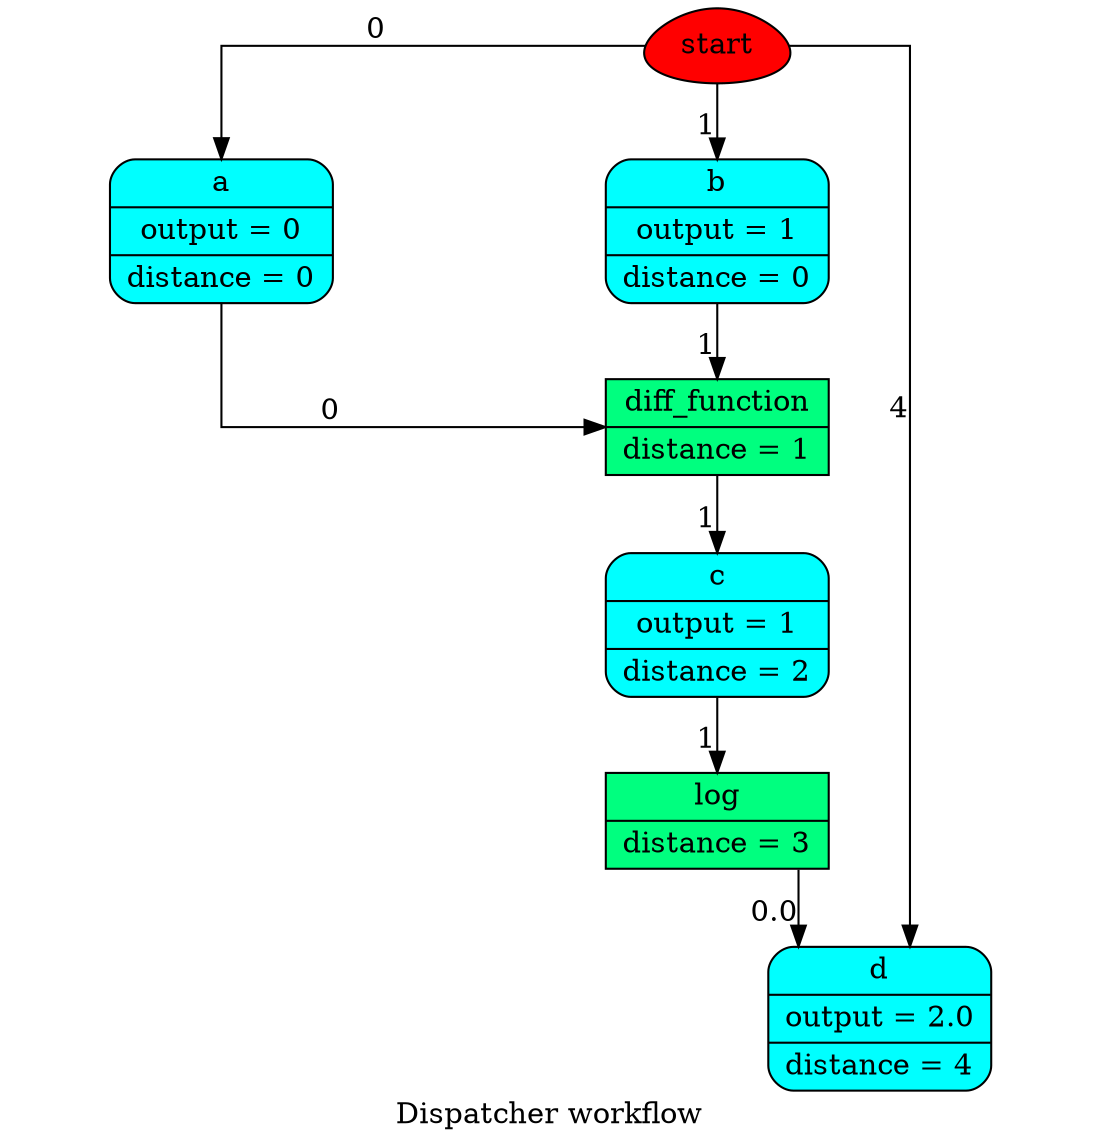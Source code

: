 digraph Dispatcher {
	graph [ratio=1]
	node [style=filled]
	splines = ortho
	label = "Dispatcher workflow"
		Dispatcher_78779400 [label=start fillcolor=red shape=egg]
		Dispatcher_1126692026956011136 [label="{ diff_function | distance = 1 }" fillcolor=springgreen shape=record]
		Dispatcher_6978204315916669291 [label="{ a | output = 0 | distance = 0 }" fillcolor=cyan shape=Mrecord]
		"Dispatcher_-5545055566201825740" [label="{ log | distance = 3 }" fillcolor=springgreen shape=record]
		Dispatcher_5471397706553619705 [label="{ d | output = 2.0 | distance = 4 }" fillcolor=cyan shape=Mrecord]
		Dispatcher_5731122394292607163 [label="{ b | output = 1 | distance = 0 }" fillcolor=cyan shape=Mrecord]
		"Dispatcher_-9068828303841174803" [label="{ c | output = 1 | distance = 2 }" fillcolor=cyan shape=Mrecord]
			Dispatcher_1126692026956011136 -> "Dispatcher_-9068828303841174803" [xlabel=1]
			Dispatcher_6978204315916669291 -> Dispatcher_1126692026956011136 [xlabel=0]
			"Dispatcher_-5545055566201825740" -> Dispatcher_5471397706553619705 [xlabel=0.0]
			Dispatcher_78779400 -> Dispatcher_5471397706553619705 [xlabel=4]
			Dispatcher_78779400 -> Dispatcher_5731122394292607163 [xlabel=1]
			Dispatcher_78779400 -> Dispatcher_6978204315916669291 [xlabel=0]
			Dispatcher_5731122394292607163 -> Dispatcher_1126692026956011136 [xlabel=1]
			"Dispatcher_-9068828303841174803" -> "Dispatcher_-5545055566201825740" [xlabel=1]
}